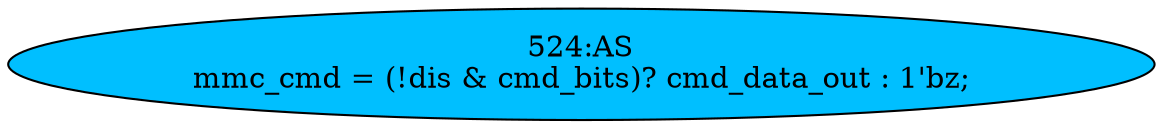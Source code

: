 strict digraph "" {
	node [label="\N"];
	"524:AS"	 [ast="<pyverilog.vparser.ast.Assign object at 0x7f1167bd4e50>",
		def_var="['mmc_cmd']",
		fillcolor=deepskyblue,
		label="524:AS
mmc_cmd = (!dis & cmd_bits)? cmd_data_out : 1'bz;",
		statements="[]",
		style=filled,
		typ=Assign,
		use_var="['dis', 'cmd_bits', 'cmd_data_out']"];
}
